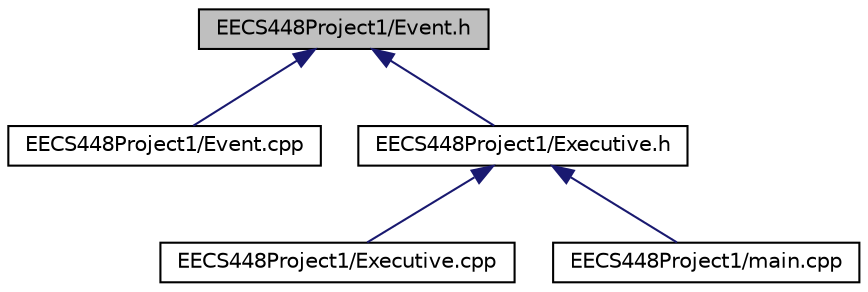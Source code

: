 digraph "EECS448Project1/Event.h"
{
  edge [fontname="Helvetica",fontsize="10",labelfontname="Helvetica",labelfontsize="10"];
  node [fontname="Helvetica",fontsize="10",shape=record];
  Node1 [label="EECS448Project1/Event.h",height=0.2,width=0.4,color="black", fillcolor="grey75", style="filled", fontcolor="black"];
  Node1 -> Node2 [dir="back",color="midnightblue",fontsize="10",style="solid",fontname="Helvetica"];
  Node2 [label="EECS448Project1/Event.cpp",height=0.2,width=0.4,color="black", fillcolor="white", style="filled",URL="$Event_8cpp.html"];
  Node1 -> Node3 [dir="back",color="midnightblue",fontsize="10",style="solid",fontname="Helvetica"];
  Node3 [label="EECS448Project1/Executive.h",height=0.2,width=0.4,color="black", fillcolor="white", style="filled",URL="$Executive_8h.html"];
  Node3 -> Node4 [dir="back",color="midnightblue",fontsize="10",style="solid",fontname="Helvetica"];
  Node4 [label="EECS448Project1/Executive.cpp",height=0.2,width=0.4,color="black", fillcolor="white", style="filled",URL="$Executive_8cpp.html"];
  Node3 -> Node5 [dir="back",color="midnightblue",fontsize="10",style="solid",fontname="Helvetica"];
  Node5 [label="EECS448Project1/main.cpp",height=0.2,width=0.4,color="black", fillcolor="white", style="filled",URL="$main_8cpp.html"];
}
